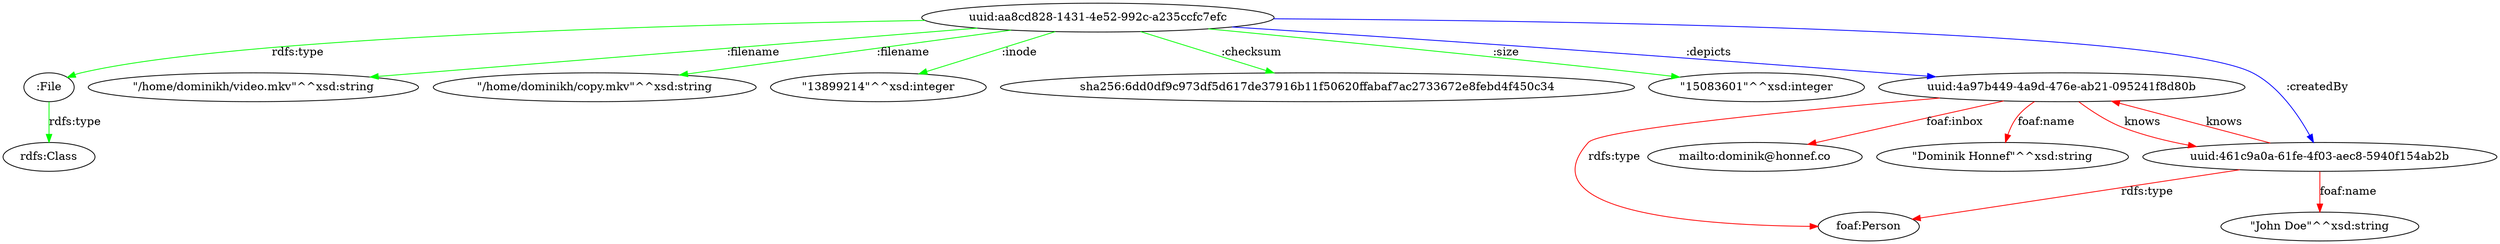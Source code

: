 // This graph shows an example RDF graph of a subset of an indexed file system.
// This example doesn't use a real vocabulary or ontology;
// it's meant to show the overall structure and kinds of relationships we want to express.
//
// Green edges depict properties that the software will determine automatically.
// Blue edges depict properties that the user has entered explicitly.
// Red edges depict properties that the user imported from an external data source.
// Note that this is a fictional example and that other scenarios are possible.
// Especially the distinction between blue and red is arbitrary.
//
// It looks best laid out with 'neato'.
digraph {
	overlap = scale;

	":File" -> "rdfs:Class" [label="rdfs:type", color="green"];
	"uuid:aa8cd828-1431-4e52-992c-a235ccfc7efc" -> ":File" [label="rdfs:type", color="green"];

	// Ideally we'd use file:// instead of literals.
	// But to make the IRIs unique we need to include hostnames,
	// and we haven't even decided yet how we'll handle remote file systems.
	"uuid:aa8cd828-1431-4e52-992c-a235ccfc7efc" -> "\"/home/dominikh/video.mkv\"^^xsd:string" [label=":filename", color="green"];
	"uuid:aa8cd828-1431-4e52-992c-a235ccfc7efc" -> "\"/home/dominikh/copy.mkv\"^^xsd:string" [label=":filename", color="green"];

	"uuid:aa8cd828-1431-4e52-992c-a235ccfc7efc" -> "\"13899214\"^^xsd:integer" [label=":inode", color="green"];
	"uuid:aa8cd828-1431-4e52-992c-a235ccfc7efc" -> "sha256:6dd0df9c973df5d617de37916b11f50620ffabaf7ac2733672e8febd4f450c34" [label=":checksum", color="green"];
	"uuid:aa8cd828-1431-4e52-992c-a235ccfc7efc" -> "\"15083601\"^^xsd:integer" [label=":size", color="green"];
	// Here we would encode a lot more metadata. Mimetype, file permissions, whatever metadata is present in the file container, …

	"uuid:4a97b449-4a9d-476e-ab21-095241f8d80b" -> "foaf:Person" [label="rdfs:type", color="red"];
	"uuid:4a97b449-4a9d-476e-ab21-095241f8d80b" -> "mailto:dominik@honnef.co" [label="foaf:inbox", color="red"];
	"uuid:4a97b449-4a9d-476e-ab21-095241f8d80b" -> "\"Dominik Honnef\"^^xsd:string" [label="foaf:name", color="red"];

	"uuid:461c9a0a-61fe-4f03-aec8-5940f154ab2b" -> "foaf:Person" [label="rdfs:type", color="red"];
	"uuid:461c9a0a-61fe-4f03-aec8-5940f154ab2b" -> "\"John Doe\"^^xsd:string" [label="foaf:name", color="red"];

	"uuid:4a97b449-4a9d-476e-ab21-095241f8d80b" -> "uuid:461c9a0a-61fe-4f03-aec8-5940f154ab2b" [label="knows", color="red"];
	"uuid:461c9a0a-61fe-4f03-aec8-5940f154ab2b" -> "uuid:4a97b449-4a9d-476e-ab21-095241f8d80b" [label="knows", color="red"];

	"uuid:aa8cd828-1431-4e52-992c-a235ccfc7efc" -> "uuid:4a97b449-4a9d-476e-ab21-095241f8d80b" [label=":depicts", color="blue"];
	"uuid:aa8cd828-1431-4e52-992c-a235ccfc7efc" -> "uuid:461c9a0a-61fe-4f03-aec8-5940f154ab2b" [label=":createdBy", color="blue"];
}
